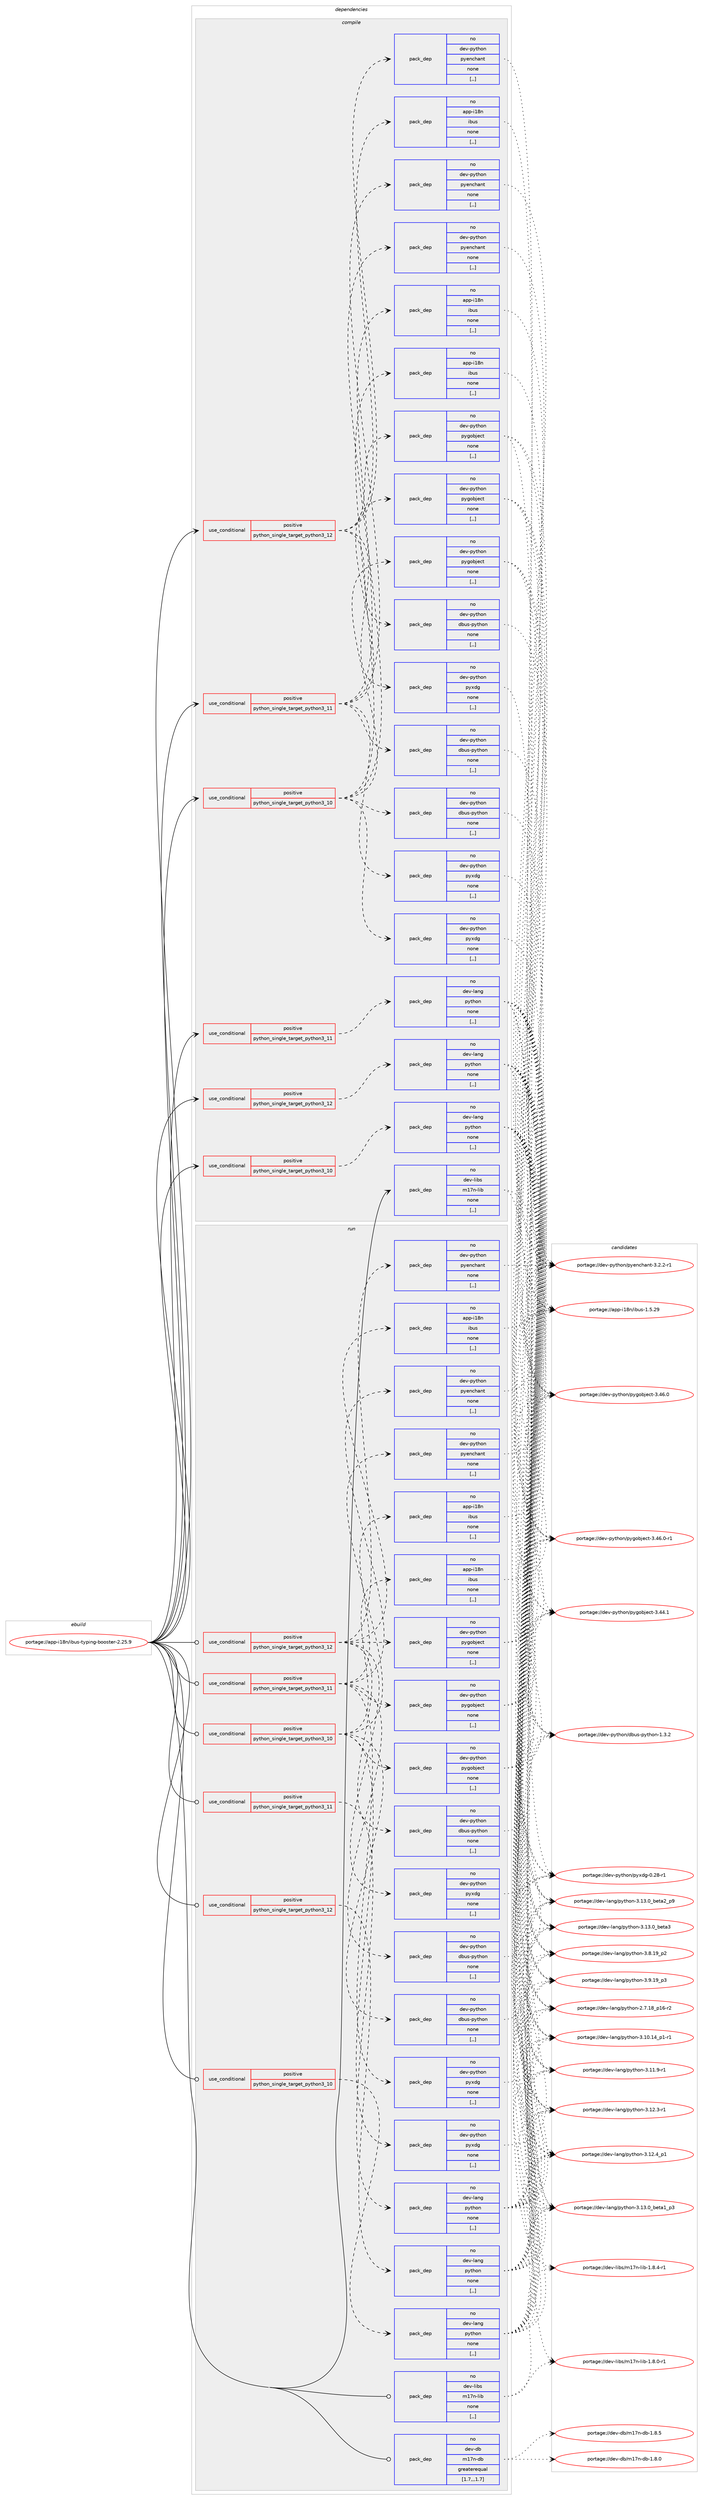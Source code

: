digraph prolog {

# *************
# Graph options
# *************

newrank=true;
concentrate=true;
compound=true;
graph [rankdir=LR,fontname=Helvetica,fontsize=10,ranksep=1.5];#, ranksep=2.5, nodesep=0.2];
edge  [arrowhead=vee];
node  [fontname=Helvetica,fontsize=10];

# **********
# The ebuild
# **********

subgraph cluster_leftcol {
color=gray;
rank=same;
label=<<i>ebuild</i>>;
id [label="portage://app-i18n/ibus-typing-booster-2.25.9", color=red, width=4, href="../app-i18n/ibus-typing-booster-2.25.9.svg"];
}

# ****************
# The dependencies
# ****************

subgraph cluster_midcol {
color=gray;
label=<<i>dependencies</i>>;
subgraph cluster_compile {
fillcolor="#eeeeee";
style=filled;
label=<<i>compile</i>>;
subgraph cond10688 {
dependency36447 [label=<<TABLE BORDER="0" CELLBORDER="1" CELLSPACING="0" CELLPADDING="4"><TR><TD ROWSPAN="3" CELLPADDING="10">use_conditional</TD></TR><TR><TD>positive</TD></TR><TR><TD>python_single_target_python3_10</TD></TR></TABLE>>, shape=none, color=red];
subgraph pack25417 {
dependency36448 [label=<<TABLE BORDER="0" CELLBORDER="1" CELLSPACING="0" CELLPADDING="4" WIDTH="220"><TR><TD ROWSPAN="6" CELLPADDING="30">pack_dep</TD></TR><TR><TD WIDTH="110">no</TD></TR><TR><TD>app-i18n</TD></TR><TR><TD>ibus</TD></TR><TR><TD>none</TD></TR><TR><TD>[,,]</TD></TR></TABLE>>, shape=none, color=blue];
}
dependency36447:e -> dependency36448:w [weight=20,style="dashed",arrowhead="vee"];
subgraph pack25418 {
dependency36449 [label=<<TABLE BORDER="0" CELLBORDER="1" CELLSPACING="0" CELLPADDING="4" WIDTH="220"><TR><TD ROWSPAN="6" CELLPADDING="30">pack_dep</TD></TR><TR><TD WIDTH="110">no</TD></TR><TR><TD>dev-python</TD></TR><TR><TD>dbus-python</TD></TR><TR><TD>none</TD></TR><TR><TD>[,,]</TD></TR></TABLE>>, shape=none, color=blue];
}
dependency36447:e -> dependency36449:w [weight=20,style="dashed",arrowhead="vee"];
subgraph pack25419 {
dependency36450 [label=<<TABLE BORDER="0" CELLBORDER="1" CELLSPACING="0" CELLPADDING="4" WIDTH="220"><TR><TD ROWSPAN="6" CELLPADDING="30">pack_dep</TD></TR><TR><TD WIDTH="110">no</TD></TR><TR><TD>dev-python</TD></TR><TR><TD>pyenchant</TD></TR><TR><TD>none</TD></TR><TR><TD>[,,]</TD></TR></TABLE>>, shape=none, color=blue];
}
dependency36447:e -> dependency36450:w [weight=20,style="dashed",arrowhead="vee"];
subgraph pack25420 {
dependency36451 [label=<<TABLE BORDER="0" CELLBORDER="1" CELLSPACING="0" CELLPADDING="4" WIDTH="220"><TR><TD ROWSPAN="6" CELLPADDING="30">pack_dep</TD></TR><TR><TD WIDTH="110">no</TD></TR><TR><TD>dev-python</TD></TR><TR><TD>pygobject</TD></TR><TR><TD>none</TD></TR><TR><TD>[,,]</TD></TR></TABLE>>, shape=none, color=blue];
}
dependency36447:e -> dependency36451:w [weight=20,style="dashed",arrowhead="vee"];
subgraph pack25421 {
dependency36452 [label=<<TABLE BORDER="0" CELLBORDER="1" CELLSPACING="0" CELLPADDING="4" WIDTH="220"><TR><TD ROWSPAN="6" CELLPADDING="30">pack_dep</TD></TR><TR><TD WIDTH="110">no</TD></TR><TR><TD>dev-python</TD></TR><TR><TD>pyxdg</TD></TR><TR><TD>none</TD></TR><TR><TD>[,,]</TD></TR></TABLE>>, shape=none, color=blue];
}
dependency36447:e -> dependency36452:w [weight=20,style="dashed",arrowhead="vee"];
}
id:e -> dependency36447:w [weight=20,style="solid",arrowhead="vee"];
subgraph cond10689 {
dependency36453 [label=<<TABLE BORDER="0" CELLBORDER="1" CELLSPACING="0" CELLPADDING="4"><TR><TD ROWSPAN="3" CELLPADDING="10">use_conditional</TD></TR><TR><TD>positive</TD></TR><TR><TD>python_single_target_python3_10</TD></TR></TABLE>>, shape=none, color=red];
subgraph pack25422 {
dependency36454 [label=<<TABLE BORDER="0" CELLBORDER="1" CELLSPACING="0" CELLPADDING="4" WIDTH="220"><TR><TD ROWSPAN="6" CELLPADDING="30">pack_dep</TD></TR><TR><TD WIDTH="110">no</TD></TR><TR><TD>dev-lang</TD></TR><TR><TD>python</TD></TR><TR><TD>none</TD></TR><TR><TD>[,,]</TD></TR></TABLE>>, shape=none, color=blue];
}
dependency36453:e -> dependency36454:w [weight=20,style="dashed",arrowhead="vee"];
}
id:e -> dependency36453:w [weight=20,style="solid",arrowhead="vee"];
subgraph cond10690 {
dependency36455 [label=<<TABLE BORDER="0" CELLBORDER="1" CELLSPACING="0" CELLPADDING="4"><TR><TD ROWSPAN="3" CELLPADDING="10">use_conditional</TD></TR><TR><TD>positive</TD></TR><TR><TD>python_single_target_python3_11</TD></TR></TABLE>>, shape=none, color=red];
subgraph pack25423 {
dependency36456 [label=<<TABLE BORDER="0" CELLBORDER="1" CELLSPACING="0" CELLPADDING="4" WIDTH="220"><TR><TD ROWSPAN="6" CELLPADDING="30">pack_dep</TD></TR><TR><TD WIDTH="110">no</TD></TR><TR><TD>app-i18n</TD></TR><TR><TD>ibus</TD></TR><TR><TD>none</TD></TR><TR><TD>[,,]</TD></TR></TABLE>>, shape=none, color=blue];
}
dependency36455:e -> dependency36456:w [weight=20,style="dashed",arrowhead="vee"];
subgraph pack25424 {
dependency36457 [label=<<TABLE BORDER="0" CELLBORDER="1" CELLSPACING="0" CELLPADDING="4" WIDTH="220"><TR><TD ROWSPAN="6" CELLPADDING="30">pack_dep</TD></TR><TR><TD WIDTH="110">no</TD></TR><TR><TD>dev-python</TD></TR><TR><TD>dbus-python</TD></TR><TR><TD>none</TD></TR><TR><TD>[,,]</TD></TR></TABLE>>, shape=none, color=blue];
}
dependency36455:e -> dependency36457:w [weight=20,style="dashed",arrowhead="vee"];
subgraph pack25425 {
dependency36458 [label=<<TABLE BORDER="0" CELLBORDER="1" CELLSPACING="0" CELLPADDING="4" WIDTH="220"><TR><TD ROWSPAN="6" CELLPADDING="30">pack_dep</TD></TR><TR><TD WIDTH="110">no</TD></TR><TR><TD>dev-python</TD></TR><TR><TD>pyenchant</TD></TR><TR><TD>none</TD></TR><TR><TD>[,,]</TD></TR></TABLE>>, shape=none, color=blue];
}
dependency36455:e -> dependency36458:w [weight=20,style="dashed",arrowhead="vee"];
subgraph pack25426 {
dependency36459 [label=<<TABLE BORDER="0" CELLBORDER="1" CELLSPACING="0" CELLPADDING="4" WIDTH="220"><TR><TD ROWSPAN="6" CELLPADDING="30">pack_dep</TD></TR><TR><TD WIDTH="110">no</TD></TR><TR><TD>dev-python</TD></TR><TR><TD>pygobject</TD></TR><TR><TD>none</TD></TR><TR><TD>[,,]</TD></TR></TABLE>>, shape=none, color=blue];
}
dependency36455:e -> dependency36459:w [weight=20,style="dashed",arrowhead="vee"];
subgraph pack25427 {
dependency36460 [label=<<TABLE BORDER="0" CELLBORDER="1" CELLSPACING="0" CELLPADDING="4" WIDTH="220"><TR><TD ROWSPAN="6" CELLPADDING="30">pack_dep</TD></TR><TR><TD WIDTH="110">no</TD></TR><TR><TD>dev-python</TD></TR><TR><TD>pyxdg</TD></TR><TR><TD>none</TD></TR><TR><TD>[,,]</TD></TR></TABLE>>, shape=none, color=blue];
}
dependency36455:e -> dependency36460:w [weight=20,style="dashed",arrowhead="vee"];
}
id:e -> dependency36455:w [weight=20,style="solid",arrowhead="vee"];
subgraph cond10691 {
dependency36461 [label=<<TABLE BORDER="0" CELLBORDER="1" CELLSPACING="0" CELLPADDING="4"><TR><TD ROWSPAN="3" CELLPADDING="10">use_conditional</TD></TR><TR><TD>positive</TD></TR><TR><TD>python_single_target_python3_11</TD></TR></TABLE>>, shape=none, color=red];
subgraph pack25428 {
dependency36462 [label=<<TABLE BORDER="0" CELLBORDER="1" CELLSPACING="0" CELLPADDING="4" WIDTH="220"><TR><TD ROWSPAN="6" CELLPADDING="30">pack_dep</TD></TR><TR><TD WIDTH="110">no</TD></TR><TR><TD>dev-lang</TD></TR><TR><TD>python</TD></TR><TR><TD>none</TD></TR><TR><TD>[,,]</TD></TR></TABLE>>, shape=none, color=blue];
}
dependency36461:e -> dependency36462:w [weight=20,style="dashed",arrowhead="vee"];
}
id:e -> dependency36461:w [weight=20,style="solid",arrowhead="vee"];
subgraph cond10692 {
dependency36463 [label=<<TABLE BORDER="0" CELLBORDER="1" CELLSPACING="0" CELLPADDING="4"><TR><TD ROWSPAN="3" CELLPADDING="10">use_conditional</TD></TR><TR><TD>positive</TD></TR><TR><TD>python_single_target_python3_12</TD></TR></TABLE>>, shape=none, color=red];
subgraph pack25429 {
dependency36464 [label=<<TABLE BORDER="0" CELLBORDER="1" CELLSPACING="0" CELLPADDING="4" WIDTH="220"><TR><TD ROWSPAN="6" CELLPADDING="30">pack_dep</TD></TR><TR><TD WIDTH="110">no</TD></TR><TR><TD>app-i18n</TD></TR><TR><TD>ibus</TD></TR><TR><TD>none</TD></TR><TR><TD>[,,]</TD></TR></TABLE>>, shape=none, color=blue];
}
dependency36463:e -> dependency36464:w [weight=20,style="dashed",arrowhead="vee"];
subgraph pack25430 {
dependency36465 [label=<<TABLE BORDER="0" CELLBORDER="1" CELLSPACING="0" CELLPADDING="4" WIDTH="220"><TR><TD ROWSPAN="6" CELLPADDING="30">pack_dep</TD></TR><TR><TD WIDTH="110">no</TD></TR><TR><TD>dev-python</TD></TR><TR><TD>dbus-python</TD></TR><TR><TD>none</TD></TR><TR><TD>[,,]</TD></TR></TABLE>>, shape=none, color=blue];
}
dependency36463:e -> dependency36465:w [weight=20,style="dashed",arrowhead="vee"];
subgraph pack25431 {
dependency36466 [label=<<TABLE BORDER="0" CELLBORDER="1" CELLSPACING="0" CELLPADDING="4" WIDTH="220"><TR><TD ROWSPAN="6" CELLPADDING="30">pack_dep</TD></TR><TR><TD WIDTH="110">no</TD></TR><TR><TD>dev-python</TD></TR><TR><TD>pyenchant</TD></TR><TR><TD>none</TD></TR><TR><TD>[,,]</TD></TR></TABLE>>, shape=none, color=blue];
}
dependency36463:e -> dependency36466:w [weight=20,style="dashed",arrowhead="vee"];
subgraph pack25432 {
dependency36467 [label=<<TABLE BORDER="0" CELLBORDER="1" CELLSPACING="0" CELLPADDING="4" WIDTH="220"><TR><TD ROWSPAN="6" CELLPADDING="30">pack_dep</TD></TR><TR><TD WIDTH="110">no</TD></TR><TR><TD>dev-python</TD></TR><TR><TD>pygobject</TD></TR><TR><TD>none</TD></TR><TR><TD>[,,]</TD></TR></TABLE>>, shape=none, color=blue];
}
dependency36463:e -> dependency36467:w [weight=20,style="dashed",arrowhead="vee"];
subgraph pack25433 {
dependency36468 [label=<<TABLE BORDER="0" CELLBORDER="1" CELLSPACING="0" CELLPADDING="4" WIDTH="220"><TR><TD ROWSPAN="6" CELLPADDING="30">pack_dep</TD></TR><TR><TD WIDTH="110">no</TD></TR><TR><TD>dev-python</TD></TR><TR><TD>pyxdg</TD></TR><TR><TD>none</TD></TR><TR><TD>[,,]</TD></TR></TABLE>>, shape=none, color=blue];
}
dependency36463:e -> dependency36468:w [weight=20,style="dashed",arrowhead="vee"];
}
id:e -> dependency36463:w [weight=20,style="solid",arrowhead="vee"];
subgraph cond10693 {
dependency36469 [label=<<TABLE BORDER="0" CELLBORDER="1" CELLSPACING="0" CELLPADDING="4"><TR><TD ROWSPAN="3" CELLPADDING="10">use_conditional</TD></TR><TR><TD>positive</TD></TR><TR><TD>python_single_target_python3_12</TD></TR></TABLE>>, shape=none, color=red];
subgraph pack25434 {
dependency36470 [label=<<TABLE BORDER="0" CELLBORDER="1" CELLSPACING="0" CELLPADDING="4" WIDTH="220"><TR><TD ROWSPAN="6" CELLPADDING="30">pack_dep</TD></TR><TR><TD WIDTH="110">no</TD></TR><TR><TD>dev-lang</TD></TR><TR><TD>python</TD></TR><TR><TD>none</TD></TR><TR><TD>[,,]</TD></TR></TABLE>>, shape=none, color=blue];
}
dependency36469:e -> dependency36470:w [weight=20,style="dashed",arrowhead="vee"];
}
id:e -> dependency36469:w [weight=20,style="solid",arrowhead="vee"];
subgraph pack25435 {
dependency36471 [label=<<TABLE BORDER="0" CELLBORDER="1" CELLSPACING="0" CELLPADDING="4" WIDTH="220"><TR><TD ROWSPAN="6" CELLPADDING="30">pack_dep</TD></TR><TR><TD WIDTH="110">no</TD></TR><TR><TD>dev-libs</TD></TR><TR><TD>m17n-lib</TD></TR><TR><TD>none</TD></TR><TR><TD>[,,]</TD></TR></TABLE>>, shape=none, color=blue];
}
id:e -> dependency36471:w [weight=20,style="solid",arrowhead="vee"];
}
subgraph cluster_compileandrun {
fillcolor="#eeeeee";
style=filled;
label=<<i>compile and run</i>>;
}
subgraph cluster_run {
fillcolor="#eeeeee";
style=filled;
label=<<i>run</i>>;
subgraph cond10694 {
dependency36472 [label=<<TABLE BORDER="0" CELLBORDER="1" CELLSPACING="0" CELLPADDING="4"><TR><TD ROWSPAN="3" CELLPADDING="10">use_conditional</TD></TR><TR><TD>positive</TD></TR><TR><TD>python_single_target_python3_10</TD></TR></TABLE>>, shape=none, color=red];
subgraph pack25436 {
dependency36473 [label=<<TABLE BORDER="0" CELLBORDER="1" CELLSPACING="0" CELLPADDING="4" WIDTH="220"><TR><TD ROWSPAN="6" CELLPADDING="30">pack_dep</TD></TR><TR><TD WIDTH="110">no</TD></TR><TR><TD>app-i18n</TD></TR><TR><TD>ibus</TD></TR><TR><TD>none</TD></TR><TR><TD>[,,]</TD></TR></TABLE>>, shape=none, color=blue];
}
dependency36472:e -> dependency36473:w [weight=20,style="dashed",arrowhead="vee"];
subgraph pack25437 {
dependency36474 [label=<<TABLE BORDER="0" CELLBORDER="1" CELLSPACING="0" CELLPADDING="4" WIDTH="220"><TR><TD ROWSPAN="6" CELLPADDING="30">pack_dep</TD></TR><TR><TD WIDTH="110">no</TD></TR><TR><TD>dev-python</TD></TR><TR><TD>dbus-python</TD></TR><TR><TD>none</TD></TR><TR><TD>[,,]</TD></TR></TABLE>>, shape=none, color=blue];
}
dependency36472:e -> dependency36474:w [weight=20,style="dashed",arrowhead="vee"];
subgraph pack25438 {
dependency36475 [label=<<TABLE BORDER="0" CELLBORDER="1" CELLSPACING="0" CELLPADDING="4" WIDTH="220"><TR><TD ROWSPAN="6" CELLPADDING="30">pack_dep</TD></TR><TR><TD WIDTH="110">no</TD></TR><TR><TD>dev-python</TD></TR><TR><TD>pyenchant</TD></TR><TR><TD>none</TD></TR><TR><TD>[,,]</TD></TR></TABLE>>, shape=none, color=blue];
}
dependency36472:e -> dependency36475:w [weight=20,style="dashed",arrowhead="vee"];
subgraph pack25439 {
dependency36476 [label=<<TABLE BORDER="0" CELLBORDER="1" CELLSPACING="0" CELLPADDING="4" WIDTH="220"><TR><TD ROWSPAN="6" CELLPADDING="30">pack_dep</TD></TR><TR><TD WIDTH="110">no</TD></TR><TR><TD>dev-python</TD></TR><TR><TD>pygobject</TD></TR><TR><TD>none</TD></TR><TR><TD>[,,]</TD></TR></TABLE>>, shape=none, color=blue];
}
dependency36472:e -> dependency36476:w [weight=20,style="dashed",arrowhead="vee"];
subgraph pack25440 {
dependency36477 [label=<<TABLE BORDER="0" CELLBORDER="1" CELLSPACING="0" CELLPADDING="4" WIDTH="220"><TR><TD ROWSPAN="6" CELLPADDING="30">pack_dep</TD></TR><TR><TD WIDTH="110">no</TD></TR><TR><TD>dev-python</TD></TR><TR><TD>pyxdg</TD></TR><TR><TD>none</TD></TR><TR><TD>[,,]</TD></TR></TABLE>>, shape=none, color=blue];
}
dependency36472:e -> dependency36477:w [weight=20,style="dashed",arrowhead="vee"];
}
id:e -> dependency36472:w [weight=20,style="solid",arrowhead="odot"];
subgraph cond10695 {
dependency36478 [label=<<TABLE BORDER="0" CELLBORDER="1" CELLSPACING="0" CELLPADDING="4"><TR><TD ROWSPAN="3" CELLPADDING="10">use_conditional</TD></TR><TR><TD>positive</TD></TR><TR><TD>python_single_target_python3_10</TD></TR></TABLE>>, shape=none, color=red];
subgraph pack25441 {
dependency36479 [label=<<TABLE BORDER="0" CELLBORDER="1" CELLSPACING="0" CELLPADDING="4" WIDTH="220"><TR><TD ROWSPAN="6" CELLPADDING="30">pack_dep</TD></TR><TR><TD WIDTH="110">no</TD></TR><TR><TD>dev-lang</TD></TR><TR><TD>python</TD></TR><TR><TD>none</TD></TR><TR><TD>[,,]</TD></TR></TABLE>>, shape=none, color=blue];
}
dependency36478:e -> dependency36479:w [weight=20,style="dashed",arrowhead="vee"];
}
id:e -> dependency36478:w [weight=20,style="solid",arrowhead="odot"];
subgraph cond10696 {
dependency36480 [label=<<TABLE BORDER="0" CELLBORDER="1" CELLSPACING="0" CELLPADDING="4"><TR><TD ROWSPAN="3" CELLPADDING="10">use_conditional</TD></TR><TR><TD>positive</TD></TR><TR><TD>python_single_target_python3_11</TD></TR></TABLE>>, shape=none, color=red];
subgraph pack25442 {
dependency36481 [label=<<TABLE BORDER="0" CELLBORDER="1" CELLSPACING="0" CELLPADDING="4" WIDTH="220"><TR><TD ROWSPAN="6" CELLPADDING="30">pack_dep</TD></TR><TR><TD WIDTH="110">no</TD></TR><TR><TD>app-i18n</TD></TR><TR><TD>ibus</TD></TR><TR><TD>none</TD></TR><TR><TD>[,,]</TD></TR></TABLE>>, shape=none, color=blue];
}
dependency36480:e -> dependency36481:w [weight=20,style="dashed",arrowhead="vee"];
subgraph pack25443 {
dependency36482 [label=<<TABLE BORDER="0" CELLBORDER="1" CELLSPACING="0" CELLPADDING="4" WIDTH="220"><TR><TD ROWSPAN="6" CELLPADDING="30">pack_dep</TD></TR><TR><TD WIDTH="110">no</TD></TR><TR><TD>dev-python</TD></TR><TR><TD>dbus-python</TD></TR><TR><TD>none</TD></TR><TR><TD>[,,]</TD></TR></TABLE>>, shape=none, color=blue];
}
dependency36480:e -> dependency36482:w [weight=20,style="dashed",arrowhead="vee"];
subgraph pack25444 {
dependency36483 [label=<<TABLE BORDER="0" CELLBORDER="1" CELLSPACING="0" CELLPADDING="4" WIDTH="220"><TR><TD ROWSPAN="6" CELLPADDING="30">pack_dep</TD></TR><TR><TD WIDTH="110">no</TD></TR><TR><TD>dev-python</TD></TR><TR><TD>pyenchant</TD></TR><TR><TD>none</TD></TR><TR><TD>[,,]</TD></TR></TABLE>>, shape=none, color=blue];
}
dependency36480:e -> dependency36483:w [weight=20,style="dashed",arrowhead="vee"];
subgraph pack25445 {
dependency36484 [label=<<TABLE BORDER="0" CELLBORDER="1" CELLSPACING="0" CELLPADDING="4" WIDTH="220"><TR><TD ROWSPAN="6" CELLPADDING="30">pack_dep</TD></TR><TR><TD WIDTH="110">no</TD></TR><TR><TD>dev-python</TD></TR><TR><TD>pygobject</TD></TR><TR><TD>none</TD></TR><TR><TD>[,,]</TD></TR></TABLE>>, shape=none, color=blue];
}
dependency36480:e -> dependency36484:w [weight=20,style="dashed",arrowhead="vee"];
subgraph pack25446 {
dependency36485 [label=<<TABLE BORDER="0" CELLBORDER="1" CELLSPACING="0" CELLPADDING="4" WIDTH="220"><TR><TD ROWSPAN="6" CELLPADDING="30">pack_dep</TD></TR><TR><TD WIDTH="110">no</TD></TR><TR><TD>dev-python</TD></TR><TR><TD>pyxdg</TD></TR><TR><TD>none</TD></TR><TR><TD>[,,]</TD></TR></TABLE>>, shape=none, color=blue];
}
dependency36480:e -> dependency36485:w [weight=20,style="dashed",arrowhead="vee"];
}
id:e -> dependency36480:w [weight=20,style="solid",arrowhead="odot"];
subgraph cond10697 {
dependency36486 [label=<<TABLE BORDER="0" CELLBORDER="1" CELLSPACING="0" CELLPADDING="4"><TR><TD ROWSPAN="3" CELLPADDING="10">use_conditional</TD></TR><TR><TD>positive</TD></TR><TR><TD>python_single_target_python3_11</TD></TR></TABLE>>, shape=none, color=red];
subgraph pack25447 {
dependency36487 [label=<<TABLE BORDER="0" CELLBORDER="1" CELLSPACING="0" CELLPADDING="4" WIDTH="220"><TR><TD ROWSPAN="6" CELLPADDING="30">pack_dep</TD></TR><TR><TD WIDTH="110">no</TD></TR><TR><TD>dev-lang</TD></TR><TR><TD>python</TD></TR><TR><TD>none</TD></TR><TR><TD>[,,]</TD></TR></TABLE>>, shape=none, color=blue];
}
dependency36486:e -> dependency36487:w [weight=20,style="dashed",arrowhead="vee"];
}
id:e -> dependency36486:w [weight=20,style="solid",arrowhead="odot"];
subgraph cond10698 {
dependency36488 [label=<<TABLE BORDER="0" CELLBORDER="1" CELLSPACING="0" CELLPADDING="4"><TR><TD ROWSPAN="3" CELLPADDING="10">use_conditional</TD></TR><TR><TD>positive</TD></TR><TR><TD>python_single_target_python3_12</TD></TR></TABLE>>, shape=none, color=red];
subgraph pack25448 {
dependency36489 [label=<<TABLE BORDER="0" CELLBORDER="1" CELLSPACING="0" CELLPADDING="4" WIDTH="220"><TR><TD ROWSPAN="6" CELLPADDING="30">pack_dep</TD></TR><TR><TD WIDTH="110">no</TD></TR><TR><TD>app-i18n</TD></TR><TR><TD>ibus</TD></TR><TR><TD>none</TD></TR><TR><TD>[,,]</TD></TR></TABLE>>, shape=none, color=blue];
}
dependency36488:e -> dependency36489:w [weight=20,style="dashed",arrowhead="vee"];
subgraph pack25449 {
dependency36490 [label=<<TABLE BORDER="0" CELLBORDER="1" CELLSPACING="0" CELLPADDING="4" WIDTH="220"><TR><TD ROWSPAN="6" CELLPADDING="30">pack_dep</TD></TR><TR><TD WIDTH="110">no</TD></TR><TR><TD>dev-python</TD></TR><TR><TD>dbus-python</TD></TR><TR><TD>none</TD></TR><TR><TD>[,,]</TD></TR></TABLE>>, shape=none, color=blue];
}
dependency36488:e -> dependency36490:w [weight=20,style="dashed",arrowhead="vee"];
subgraph pack25450 {
dependency36491 [label=<<TABLE BORDER="0" CELLBORDER="1" CELLSPACING="0" CELLPADDING="4" WIDTH="220"><TR><TD ROWSPAN="6" CELLPADDING="30">pack_dep</TD></TR><TR><TD WIDTH="110">no</TD></TR><TR><TD>dev-python</TD></TR><TR><TD>pyenchant</TD></TR><TR><TD>none</TD></TR><TR><TD>[,,]</TD></TR></TABLE>>, shape=none, color=blue];
}
dependency36488:e -> dependency36491:w [weight=20,style="dashed",arrowhead="vee"];
subgraph pack25451 {
dependency36492 [label=<<TABLE BORDER="0" CELLBORDER="1" CELLSPACING="0" CELLPADDING="4" WIDTH="220"><TR><TD ROWSPAN="6" CELLPADDING="30">pack_dep</TD></TR><TR><TD WIDTH="110">no</TD></TR><TR><TD>dev-python</TD></TR><TR><TD>pygobject</TD></TR><TR><TD>none</TD></TR><TR><TD>[,,]</TD></TR></TABLE>>, shape=none, color=blue];
}
dependency36488:e -> dependency36492:w [weight=20,style="dashed",arrowhead="vee"];
subgraph pack25452 {
dependency36493 [label=<<TABLE BORDER="0" CELLBORDER="1" CELLSPACING="0" CELLPADDING="4" WIDTH="220"><TR><TD ROWSPAN="6" CELLPADDING="30">pack_dep</TD></TR><TR><TD WIDTH="110">no</TD></TR><TR><TD>dev-python</TD></TR><TR><TD>pyxdg</TD></TR><TR><TD>none</TD></TR><TR><TD>[,,]</TD></TR></TABLE>>, shape=none, color=blue];
}
dependency36488:e -> dependency36493:w [weight=20,style="dashed",arrowhead="vee"];
}
id:e -> dependency36488:w [weight=20,style="solid",arrowhead="odot"];
subgraph cond10699 {
dependency36494 [label=<<TABLE BORDER="0" CELLBORDER="1" CELLSPACING="0" CELLPADDING="4"><TR><TD ROWSPAN="3" CELLPADDING="10">use_conditional</TD></TR><TR><TD>positive</TD></TR><TR><TD>python_single_target_python3_12</TD></TR></TABLE>>, shape=none, color=red];
subgraph pack25453 {
dependency36495 [label=<<TABLE BORDER="0" CELLBORDER="1" CELLSPACING="0" CELLPADDING="4" WIDTH="220"><TR><TD ROWSPAN="6" CELLPADDING="30">pack_dep</TD></TR><TR><TD WIDTH="110">no</TD></TR><TR><TD>dev-lang</TD></TR><TR><TD>python</TD></TR><TR><TD>none</TD></TR><TR><TD>[,,]</TD></TR></TABLE>>, shape=none, color=blue];
}
dependency36494:e -> dependency36495:w [weight=20,style="dashed",arrowhead="vee"];
}
id:e -> dependency36494:w [weight=20,style="solid",arrowhead="odot"];
subgraph pack25454 {
dependency36496 [label=<<TABLE BORDER="0" CELLBORDER="1" CELLSPACING="0" CELLPADDING="4" WIDTH="220"><TR><TD ROWSPAN="6" CELLPADDING="30">pack_dep</TD></TR><TR><TD WIDTH="110">no</TD></TR><TR><TD>dev-db</TD></TR><TR><TD>m17n-db</TD></TR><TR><TD>greaterequal</TD></TR><TR><TD>[1.7,,,1.7]</TD></TR></TABLE>>, shape=none, color=blue];
}
id:e -> dependency36496:w [weight=20,style="solid",arrowhead="odot"];
subgraph pack25455 {
dependency36497 [label=<<TABLE BORDER="0" CELLBORDER="1" CELLSPACING="0" CELLPADDING="4" WIDTH="220"><TR><TD ROWSPAN="6" CELLPADDING="30">pack_dep</TD></TR><TR><TD WIDTH="110">no</TD></TR><TR><TD>dev-libs</TD></TR><TR><TD>m17n-lib</TD></TR><TR><TD>none</TD></TR><TR><TD>[,,]</TD></TR></TABLE>>, shape=none, color=blue];
}
id:e -> dependency36497:w [weight=20,style="solid",arrowhead="odot"];
}
}

# **************
# The candidates
# **************

subgraph cluster_choices {
rank=same;
color=gray;
label=<<i>candidates</i>>;

subgraph choice25417 {
color=black;
nodesep=1;
choice97112112451054956110471059811711545494653465057 [label="portage://app-i18n/ibus-1.5.29", color=red, width=4,href="../app-i18n/ibus-1.5.29.svg"];
dependency36448:e -> choice97112112451054956110471059811711545494653465057:w [style=dotted,weight="100"];
}
subgraph choice25418 {
color=black;
nodesep=1;
choice10010111845112121116104111110471009811711545112121116104111110454946514650 [label="portage://dev-python/dbus-python-1.3.2", color=red, width=4,href="../dev-python/dbus-python-1.3.2.svg"];
dependency36449:e -> choice10010111845112121116104111110471009811711545112121116104111110454946514650:w [style=dotted,weight="100"];
}
subgraph choice25419 {
color=black;
nodesep=1;
choice100101118451121211161041111104711212110111099104971101164551465046504511449 [label="portage://dev-python/pyenchant-3.2.2-r1", color=red, width=4,href="../dev-python/pyenchant-3.2.2-r1.svg"];
dependency36450:e -> choice100101118451121211161041111104711212110111099104971101164551465046504511449:w [style=dotted,weight="100"];
}
subgraph choice25420 {
color=black;
nodesep=1;
choice1001011184511212111610411111047112121103111981061019911645514652524649 [label="portage://dev-python/pygobject-3.44.1", color=red, width=4,href="../dev-python/pygobject-3.44.1.svg"];
choice1001011184511212111610411111047112121103111981061019911645514652544648 [label="portage://dev-python/pygobject-3.46.0", color=red, width=4,href="../dev-python/pygobject-3.46.0.svg"];
choice10010111845112121116104111110471121211031119810610199116455146525446484511449 [label="portage://dev-python/pygobject-3.46.0-r1", color=red, width=4,href="../dev-python/pygobject-3.46.0-r1.svg"];
dependency36451:e -> choice1001011184511212111610411111047112121103111981061019911645514652524649:w [style=dotted,weight="100"];
dependency36451:e -> choice1001011184511212111610411111047112121103111981061019911645514652544648:w [style=dotted,weight="100"];
dependency36451:e -> choice10010111845112121116104111110471121211031119810610199116455146525446484511449:w [style=dotted,weight="100"];
}
subgraph choice25421 {
color=black;
nodesep=1;
choice100101118451121211161041111104711212112010010345484650564511449 [label="portage://dev-python/pyxdg-0.28-r1", color=red, width=4,href="../dev-python/pyxdg-0.28-r1.svg"];
dependency36452:e -> choice100101118451121211161041111104711212112010010345484650564511449:w [style=dotted,weight="100"];
}
subgraph choice25422 {
color=black;
nodesep=1;
choice100101118451089711010347112121116104111110455046554649569511249544511450 [label="portage://dev-lang/python-2.7.18_p16-r2", color=red, width=4,href="../dev-lang/python-2.7.18_p16-r2.svg"];
choice100101118451089711010347112121116104111110455146494846495295112494511449 [label="portage://dev-lang/python-3.10.14_p1-r1", color=red, width=4,href="../dev-lang/python-3.10.14_p1-r1.svg"];
choice100101118451089711010347112121116104111110455146494946574511449 [label="portage://dev-lang/python-3.11.9-r1", color=red, width=4,href="../dev-lang/python-3.11.9-r1.svg"];
choice100101118451089711010347112121116104111110455146495046514511449 [label="portage://dev-lang/python-3.12.3-r1", color=red, width=4,href="../dev-lang/python-3.12.3-r1.svg"];
choice100101118451089711010347112121116104111110455146495046529511249 [label="portage://dev-lang/python-3.12.4_p1", color=red, width=4,href="../dev-lang/python-3.12.4_p1.svg"];
choice10010111845108971101034711212111610411111045514649514648959810111697499511251 [label="portage://dev-lang/python-3.13.0_beta1_p3", color=red, width=4,href="../dev-lang/python-3.13.0_beta1_p3.svg"];
choice10010111845108971101034711212111610411111045514649514648959810111697509511257 [label="portage://dev-lang/python-3.13.0_beta2_p9", color=red, width=4,href="../dev-lang/python-3.13.0_beta2_p9.svg"];
choice1001011184510897110103471121211161041111104551464951464895981011169751 [label="portage://dev-lang/python-3.13.0_beta3", color=red, width=4,href="../dev-lang/python-3.13.0_beta3.svg"];
choice100101118451089711010347112121116104111110455146564649579511250 [label="portage://dev-lang/python-3.8.19_p2", color=red, width=4,href="../dev-lang/python-3.8.19_p2.svg"];
choice100101118451089711010347112121116104111110455146574649579511251 [label="portage://dev-lang/python-3.9.19_p3", color=red, width=4,href="../dev-lang/python-3.9.19_p3.svg"];
dependency36454:e -> choice100101118451089711010347112121116104111110455046554649569511249544511450:w [style=dotted,weight="100"];
dependency36454:e -> choice100101118451089711010347112121116104111110455146494846495295112494511449:w [style=dotted,weight="100"];
dependency36454:e -> choice100101118451089711010347112121116104111110455146494946574511449:w [style=dotted,weight="100"];
dependency36454:e -> choice100101118451089711010347112121116104111110455146495046514511449:w [style=dotted,weight="100"];
dependency36454:e -> choice100101118451089711010347112121116104111110455146495046529511249:w [style=dotted,weight="100"];
dependency36454:e -> choice10010111845108971101034711212111610411111045514649514648959810111697499511251:w [style=dotted,weight="100"];
dependency36454:e -> choice10010111845108971101034711212111610411111045514649514648959810111697509511257:w [style=dotted,weight="100"];
dependency36454:e -> choice1001011184510897110103471121211161041111104551464951464895981011169751:w [style=dotted,weight="100"];
dependency36454:e -> choice100101118451089711010347112121116104111110455146564649579511250:w [style=dotted,weight="100"];
dependency36454:e -> choice100101118451089711010347112121116104111110455146574649579511251:w [style=dotted,weight="100"];
}
subgraph choice25423 {
color=black;
nodesep=1;
choice97112112451054956110471059811711545494653465057 [label="portage://app-i18n/ibus-1.5.29", color=red, width=4,href="../app-i18n/ibus-1.5.29.svg"];
dependency36456:e -> choice97112112451054956110471059811711545494653465057:w [style=dotted,weight="100"];
}
subgraph choice25424 {
color=black;
nodesep=1;
choice10010111845112121116104111110471009811711545112121116104111110454946514650 [label="portage://dev-python/dbus-python-1.3.2", color=red, width=4,href="../dev-python/dbus-python-1.3.2.svg"];
dependency36457:e -> choice10010111845112121116104111110471009811711545112121116104111110454946514650:w [style=dotted,weight="100"];
}
subgraph choice25425 {
color=black;
nodesep=1;
choice100101118451121211161041111104711212110111099104971101164551465046504511449 [label="portage://dev-python/pyenchant-3.2.2-r1", color=red, width=4,href="../dev-python/pyenchant-3.2.2-r1.svg"];
dependency36458:e -> choice100101118451121211161041111104711212110111099104971101164551465046504511449:w [style=dotted,weight="100"];
}
subgraph choice25426 {
color=black;
nodesep=1;
choice1001011184511212111610411111047112121103111981061019911645514652524649 [label="portage://dev-python/pygobject-3.44.1", color=red, width=4,href="../dev-python/pygobject-3.44.1.svg"];
choice1001011184511212111610411111047112121103111981061019911645514652544648 [label="portage://dev-python/pygobject-3.46.0", color=red, width=4,href="../dev-python/pygobject-3.46.0.svg"];
choice10010111845112121116104111110471121211031119810610199116455146525446484511449 [label="portage://dev-python/pygobject-3.46.0-r1", color=red, width=4,href="../dev-python/pygobject-3.46.0-r1.svg"];
dependency36459:e -> choice1001011184511212111610411111047112121103111981061019911645514652524649:w [style=dotted,weight="100"];
dependency36459:e -> choice1001011184511212111610411111047112121103111981061019911645514652544648:w [style=dotted,weight="100"];
dependency36459:e -> choice10010111845112121116104111110471121211031119810610199116455146525446484511449:w [style=dotted,weight="100"];
}
subgraph choice25427 {
color=black;
nodesep=1;
choice100101118451121211161041111104711212112010010345484650564511449 [label="portage://dev-python/pyxdg-0.28-r1", color=red, width=4,href="../dev-python/pyxdg-0.28-r1.svg"];
dependency36460:e -> choice100101118451121211161041111104711212112010010345484650564511449:w [style=dotted,weight="100"];
}
subgraph choice25428 {
color=black;
nodesep=1;
choice100101118451089711010347112121116104111110455046554649569511249544511450 [label="portage://dev-lang/python-2.7.18_p16-r2", color=red, width=4,href="../dev-lang/python-2.7.18_p16-r2.svg"];
choice100101118451089711010347112121116104111110455146494846495295112494511449 [label="portage://dev-lang/python-3.10.14_p1-r1", color=red, width=4,href="../dev-lang/python-3.10.14_p1-r1.svg"];
choice100101118451089711010347112121116104111110455146494946574511449 [label="portage://dev-lang/python-3.11.9-r1", color=red, width=4,href="../dev-lang/python-3.11.9-r1.svg"];
choice100101118451089711010347112121116104111110455146495046514511449 [label="portage://dev-lang/python-3.12.3-r1", color=red, width=4,href="../dev-lang/python-3.12.3-r1.svg"];
choice100101118451089711010347112121116104111110455146495046529511249 [label="portage://dev-lang/python-3.12.4_p1", color=red, width=4,href="../dev-lang/python-3.12.4_p1.svg"];
choice10010111845108971101034711212111610411111045514649514648959810111697499511251 [label="portage://dev-lang/python-3.13.0_beta1_p3", color=red, width=4,href="../dev-lang/python-3.13.0_beta1_p3.svg"];
choice10010111845108971101034711212111610411111045514649514648959810111697509511257 [label="portage://dev-lang/python-3.13.0_beta2_p9", color=red, width=4,href="../dev-lang/python-3.13.0_beta2_p9.svg"];
choice1001011184510897110103471121211161041111104551464951464895981011169751 [label="portage://dev-lang/python-3.13.0_beta3", color=red, width=4,href="../dev-lang/python-3.13.0_beta3.svg"];
choice100101118451089711010347112121116104111110455146564649579511250 [label="portage://dev-lang/python-3.8.19_p2", color=red, width=4,href="../dev-lang/python-3.8.19_p2.svg"];
choice100101118451089711010347112121116104111110455146574649579511251 [label="portage://dev-lang/python-3.9.19_p3", color=red, width=4,href="../dev-lang/python-3.9.19_p3.svg"];
dependency36462:e -> choice100101118451089711010347112121116104111110455046554649569511249544511450:w [style=dotted,weight="100"];
dependency36462:e -> choice100101118451089711010347112121116104111110455146494846495295112494511449:w [style=dotted,weight="100"];
dependency36462:e -> choice100101118451089711010347112121116104111110455146494946574511449:w [style=dotted,weight="100"];
dependency36462:e -> choice100101118451089711010347112121116104111110455146495046514511449:w [style=dotted,weight="100"];
dependency36462:e -> choice100101118451089711010347112121116104111110455146495046529511249:w [style=dotted,weight="100"];
dependency36462:e -> choice10010111845108971101034711212111610411111045514649514648959810111697499511251:w [style=dotted,weight="100"];
dependency36462:e -> choice10010111845108971101034711212111610411111045514649514648959810111697509511257:w [style=dotted,weight="100"];
dependency36462:e -> choice1001011184510897110103471121211161041111104551464951464895981011169751:w [style=dotted,weight="100"];
dependency36462:e -> choice100101118451089711010347112121116104111110455146564649579511250:w [style=dotted,weight="100"];
dependency36462:e -> choice100101118451089711010347112121116104111110455146574649579511251:w [style=dotted,weight="100"];
}
subgraph choice25429 {
color=black;
nodesep=1;
choice97112112451054956110471059811711545494653465057 [label="portage://app-i18n/ibus-1.5.29", color=red, width=4,href="../app-i18n/ibus-1.5.29.svg"];
dependency36464:e -> choice97112112451054956110471059811711545494653465057:w [style=dotted,weight="100"];
}
subgraph choice25430 {
color=black;
nodesep=1;
choice10010111845112121116104111110471009811711545112121116104111110454946514650 [label="portage://dev-python/dbus-python-1.3.2", color=red, width=4,href="../dev-python/dbus-python-1.3.2.svg"];
dependency36465:e -> choice10010111845112121116104111110471009811711545112121116104111110454946514650:w [style=dotted,weight="100"];
}
subgraph choice25431 {
color=black;
nodesep=1;
choice100101118451121211161041111104711212110111099104971101164551465046504511449 [label="portage://dev-python/pyenchant-3.2.2-r1", color=red, width=4,href="../dev-python/pyenchant-3.2.2-r1.svg"];
dependency36466:e -> choice100101118451121211161041111104711212110111099104971101164551465046504511449:w [style=dotted,weight="100"];
}
subgraph choice25432 {
color=black;
nodesep=1;
choice1001011184511212111610411111047112121103111981061019911645514652524649 [label="portage://dev-python/pygobject-3.44.1", color=red, width=4,href="../dev-python/pygobject-3.44.1.svg"];
choice1001011184511212111610411111047112121103111981061019911645514652544648 [label="portage://dev-python/pygobject-3.46.0", color=red, width=4,href="../dev-python/pygobject-3.46.0.svg"];
choice10010111845112121116104111110471121211031119810610199116455146525446484511449 [label="portage://dev-python/pygobject-3.46.0-r1", color=red, width=4,href="../dev-python/pygobject-3.46.0-r1.svg"];
dependency36467:e -> choice1001011184511212111610411111047112121103111981061019911645514652524649:w [style=dotted,weight="100"];
dependency36467:e -> choice1001011184511212111610411111047112121103111981061019911645514652544648:w [style=dotted,weight="100"];
dependency36467:e -> choice10010111845112121116104111110471121211031119810610199116455146525446484511449:w [style=dotted,weight="100"];
}
subgraph choice25433 {
color=black;
nodesep=1;
choice100101118451121211161041111104711212112010010345484650564511449 [label="portage://dev-python/pyxdg-0.28-r1", color=red, width=4,href="../dev-python/pyxdg-0.28-r1.svg"];
dependency36468:e -> choice100101118451121211161041111104711212112010010345484650564511449:w [style=dotted,weight="100"];
}
subgraph choice25434 {
color=black;
nodesep=1;
choice100101118451089711010347112121116104111110455046554649569511249544511450 [label="portage://dev-lang/python-2.7.18_p16-r2", color=red, width=4,href="../dev-lang/python-2.7.18_p16-r2.svg"];
choice100101118451089711010347112121116104111110455146494846495295112494511449 [label="portage://dev-lang/python-3.10.14_p1-r1", color=red, width=4,href="../dev-lang/python-3.10.14_p1-r1.svg"];
choice100101118451089711010347112121116104111110455146494946574511449 [label="portage://dev-lang/python-3.11.9-r1", color=red, width=4,href="../dev-lang/python-3.11.9-r1.svg"];
choice100101118451089711010347112121116104111110455146495046514511449 [label="portage://dev-lang/python-3.12.3-r1", color=red, width=4,href="../dev-lang/python-3.12.3-r1.svg"];
choice100101118451089711010347112121116104111110455146495046529511249 [label="portage://dev-lang/python-3.12.4_p1", color=red, width=4,href="../dev-lang/python-3.12.4_p1.svg"];
choice10010111845108971101034711212111610411111045514649514648959810111697499511251 [label="portage://dev-lang/python-3.13.0_beta1_p3", color=red, width=4,href="../dev-lang/python-3.13.0_beta1_p3.svg"];
choice10010111845108971101034711212111610411111045514649514648959810111697509511257 [label="portage://dev-lang/python-3.13.0_beta2_p9", color=red, width=4,href="../dev-lang/python-3.13.0_beta2_p9.svg"];
choice1001011184510897110103471121211161041111104551464951464895981011169751 [label="portage://dev-lang/python-3.13.0_beta3", color=red, width=4,href="../dev-lang/python-3.13.0_beta3.svg"];
choice100101118451089711010347112121116104111110455146564649579511250 [label="portage://dev-lang/python-3.8.19_p2", color=red, width=4,href="../dev-lang/python-3.8.19_p2.svg"];
choice100101118451089711010347112121116104111110455146574649579511251 [label="portage://dev-lang/python-3.9.19_p3", color=red, width=4,href="../dev-lang/python-3.9.19_p3.svg"];
dependency36470:e -> choice100101118451089711010347112121116104111110455046554649569511249544511450:w [style=dotted,weight="100"];
dependency36470:e -> choice100101118451089711010347112121116104111110455146494846495295112494511449:w [style=dotted,weight="100"];
dependency36470:e -> choice100101118451089711010347112121116104111110455146494946574511449:w [style=dotted,weight="100"];
dependency36470:e -> choice100101118451089711010347112121116104111110455146495046514511449:w [style=dotted,weight="100"];
dependency36470:e -> choice100101118451089711010347112121116104111110455146495046529511249:w [style=dotted,weight="100"];
dependency36470:e -> choice10010111845108971101034711212111610411111045514649514648959810111697499511251:w [style=dotted,weight="100"];
dependency36470:e -> choice10010111845108971101034711212111610411111045514649514648959810111697509511257:w [style=dotted,weight="100"];
dependency36470:e -> choice1001011184510897110103471121211161041111104551464951464895981011169751:w [style=dotted,weight="100"];
dependency36470:e -> choice100101118451089711010347112121116104111110455146564649579511250:w [style=dotted,weight="100"];
dependency36470:e -> choice100101118451089711010347112121116104111110455146574649579511251:w [style=dotted,weight="100"];
}
subgraph choice25435 {
color=black;
nodesep=1;
choice100101118451081059811547109495511045108105984549465646484511449 [label="portage://dev-libs/m17n-lib-1.8.0-r1", color=red, width=4,href="../dev-libs/m17n-lib-1.8.0-r1.svg"];
choice100101118451081059811547109495511045108105984549465646524511449 [label="portage://dev-libs/m17n-lib-1.8.4-r1", color=red, width=4,href="../dev-libs/m17n-lib-1.8.4-r1.svg"];
dependency36471:e -> choice100101118451081059811547109495511045108105984549465646484511449:w [style=dotted,weight="100"];
dependency36471:e -> choice100101118451081059811547109495511045108105984549465646524511449:w [style=dotted,weight="100"];
}
subgraph choice25436 {
color=black;
nodesep=1;
choice97112112451054956110471059811711545494653465057 [label="portage://app-i18n/ibus-1.5.29", color=red, width=4,href="../app-i18n/ibus-1.5.29.svg"];
dependency36473:e -> choice97112112451054956110471059811711545494653465057:w [style=dotted,weight="100"];
}
subgraph choice25437 {
color=black;
nodesep=1;
choice10010111845112121116104111110471009811711545112121116104111110454946514650 [label="portage://dev-python/dbus-python-1.3.2", color=red, width=4,href="../dev-python/dbus-python-1.3.2.svg"];
dependency36474:e -> choice10010111845112121116104111110471009811711545112121116104111110454946514650:w [style=dotted,weight="100"];
}
subgraph choice25438 {
color=black;
nodesep=1;
choice100101118451121211161041111104711212110111099104971101164551465046504511449 [label="portage://dev-python/pyenchant-3.2.2-r1", color=red, width=4,href="../dev-python/pyenchant-3.2.2-r1.svg"];
dependency36475:e -> choice100101118451121211161041111104711212110111099104971101164551465046504511449:w [style=dotted,weight="100"];
}
subgraph choice25439 {
color=black;
nodesep=1;
choice1001011184511212111610411111047112121103111981061019911645514652524649 [label="portage://dev-python/pygobject-3.44.1", color=red, width=4,href="../dev-python/pygobject-3.44.1.svg"];
choice1001011184511212111610411111047112121103111981061019911645514652544648 [label="portage://dev-python/pygobject-3.46.0", color=red, width=4,href="../dev-python/pygobject-3.46.0.svg"];
choice10010111845112121116104111110471121211031119810610199116455146525446484511449 [label="portage://dev-python/pygobject-3.46.0-r1", color=red, width=4,href="../dev-python/pygobject-3.46.0-r1.svg"];
dependency36476:e -> choice1001011184511212111610411111047112121103111981061019911645514652524649:w [style=dotted,weight="100"];
dependency36476:e -> choice1001011184511212111610411111047112121103111981061019911645514652544648:w [style=dotted,weight="100"];
dependency36476:e -> choice10010111845112121116104111110471121211031119810610199116455146525446484511449:w [style=dotted,weight="100"];
}
subgraph choice25440 {
color=black;
nodesep=1;
choice100101118451121211161041111104711212112010010345484650564511449 [label="portage://dev-python/pyxdg-0.28-r1", color=red, width=4,href="../dev-python/pyxdg-0.28-r1.svg"];
dependency36477:e -> choice100101118451121211161041111104711212112010010345484650564511449:w [style=dotted,weight="100"];
}
subgraph choice25441 {
color=black;
nodesep=1;
choice100101118451089711010347112121116104111110455046554649569511249544511450 [label="portage://dev-lang/python-2.7.18_p16-r2", color=red, width=4,href="../dev-lang/python-2.7.18_p16-r2.svg"];
choice100101118451089711010347112121116104111110455146494846495295112494511449 [label="portage://dev-lang/python-3.10.14_p1-r1", color=red, width=4,href="../dev-lang/python-3.10.14_p1-r1.svg"];
choice100101118451089711010347112121116104111110455146494946574511449 [label="portage://dev-lang/python-3.11.9-r1", color=red, width=4,href="../dev-lang/python-3.11.9-r1.svg"];
choice100101118451089711010347112121116104111110455146495046514511449 [label="portage://dev-lang/python-3.12.3-r1", color=red, width=4,href="../dev-lang/python-3.12.3-r1.svg"];
choice100101118451089711010347112121116104111110455146495046529511249 [label="portage://dev-lang/python-3.12.4_p1", color=red, width=4,href="../dev-lang/python-3.12.4_p1.svg"];
choice10010111845108971101034711212111610411111045514649514648959810111697499511251 [label="portage://dev-lang/python-3.13.0_beta1_p3", color=red, width=4,href="../dev-lang/python-3.13.0_beta1_p3.svg"];
choice10010111845108971101034711212111610411111045514649514648959810111697509511257 [label="portage://dev-lang/python-3.13.0_beta2_p9", color=red, width=4,href="../dev-lang/python-3.13.0_beta2_p9.svg"];
choice1001011184510897110103471121211161041111104551464951464895981011169751 [label="portage://dev-lang/python-3.13.0_beta3", color=red, width=4,href="../dev-lang/python-3.13.0_beta3.svg"];
choice100101118451089711010347112121116104111110455146564649579511250 [label="portage://dev-lang/python-3.8.19_p2", color=red, width=4,href="../dev-lang/python-3.8.19_p2.svg"];
choice100101118451089711010347112121116104111110455146574649579511251 [label="portage://dev-lang/python-3.9.19_p3", color=red, width=4,href="../dev-lang/python-3.9.19_p3.svg"];
dependency36479:e -> choice100101118451089711010347112121116104111110455046554649569511249544511450:w [style=dotted,weight="100"];
dependency36479:e -> choice100101118451089711010347112121116104111110455146494846495295112494511449:w [style=dotted,weight="100"];
dependency36479:e -> choice100101118451089711010347112121116104111110455146494946574511449:w [style=dotted,weight="100"];
dependency36479:e -> choice100101118451089711010347112121116104111110455146495046514511449:w [style=dotted,weight="100"];
dependency36479:e -> choice100101118451089711010347112121116104111110455146495046529511249:w [style=dotted,weight="100"];
dependency36479:e -> choice10010111845108971101034711212111610411111045514649514648959810111697499511251:w [style=dotted,weight="100"];
dependency36479:e -> choice10010111845108971101034711212111610411111045514649514648959810111697509511257:w [style=dotted,weight="100"];
dependency36479:e -> choice1001011184510897110103471121211161041111104551464951464895981011169751:w [style=dotted,weight="100"];
dependency36479:e -> choice100101118451089711010347112121116104111110455146564649579511250:w [style=dotted,weight="100"];
dependency36479:e -> choice100101118451089711010347112121116104111110455146574649579511251:w [style=dotted,weight="100"];
}
subgraph choice25442 {
color=black;
nodesep=1;
choice97112112451054956110471059811711545494653465057 [label="portage://app-i18n/ibus-1.5.29", color=red, width=4,href="../app-i18n/ibus-1.5.29.svg"];
dependency36481:e -> choice97112112451054956110471059811711545494653465057:w [style=dotted,weight="100"];
}
subgraph choice25443 {
color=black;
nodesep=1;
choice10010111845112121116104111110471009811711545112121116104111110454946514650 [label="portage://dev-python/dbus-python-1.3.2", color=red, width=4,href="../dev-python/dbus-python-1.3.2.svg"];
dependency36482:e -> choice10010111845112121116104111110471009811711545112121116104111110454946514650:w [style=dotted,weight="100"];
}
subgraph choice25444 {
color=black;
nodesep=1;
choice100101118451121211161041111104711212110111099104971101164551465046504511449 [label="portage://dev-python/pyenchant-3.2.2-r1", color=red, width=4,href="../dev-python/pyenchant-3.2.2-r1.svg"];
dependency36483:e -> choice100101118451121211161041111104711212110111099104971101164551465046504511449:w [style=dotted,weight="100"];
}
subgraph choice25445 {
color=black;
nodesep=1;
choice1001011184511212111610411111047112121103111981061019911645514652524649 [label="portage://dev-python/pygobject-3.44.1", color=red, width=4,href="../dev-python/pygobject-3.44.1.svg"];
choice1001011184511212111610411111047112121103111981061019911645514652544648 [label="portage://dev-python/pygobject-3.46.0", color=red, width=4,href="../dev-python/pygobject-3.46.0.svg"];
choice10010111845112121116104111110471121211031119810610199116455146525446484511449 [label="portage://dev-python/pygobject-3.46.0-r1", color=red, width=4,href="../dev-python/pygobject-3.46.0-r1.svg"];
dependency36484:e -> choice1001011184511212111610411111047112121103111981061019911645514652524649:w [style=dotted,weight="100"];
dependency36484:e -> choice1001011184511212111610411111047112121103111981061019911645514652544648:w [style=dotted,weight="100"];
dependency36484:e -> choice10010111845112121116104111110471121211031119810610199116455146525446484511449:w [style=dotted,weight="100"];
}
subgraph choice25446 {
color=black;
nodesep=1;
choice100101118451121211161041111104711212112010010345484650564511449 [label="portage://dev-python/pyxdg-0.28-r1", color=red, width=4,href="../dev-python/pyxdg-0.28-r1.svg"];
dependency36485:e -> choice100101118451121211161041111104711212112010010345484650564511449:w [style=dotted,weight="100"];
}
subgraph choice25447 {
color=black;
nodesep=1;
choice100101118451089711010347112121116104111110455046554649569511249544511450 [label="portage://dev-lang/python-2.7.18_p16-r2", color=red, width=4,href="../dev-lang/python-2.7.18_p16-r2.svg"];
choice100101118451089711010347112121116104111110455146494846495295112494511449 [label="portage://dev-lang/python-3.10.14_p1-r1", color=red, width=4,href="../dev-lang/python-3.10.14_p1-r1.svg"];
choice100101118451089711010347112121116104111110455146494946574511449 [label="portage://dev-lang/python-3.11.9-r1", color=red, width=4,href="../dev-lang/python-3.11.9-r1.svg"];
choice100101118451089711010347112121116104111110455146495046514511449 [label="portage://dev-lang/python-3.12.3-r1", color=red, width=4,href="../dev-lang/python-3.12.3-r1.svg"];
choice100101118451089711010347112121116104111110455146495046529511249 [label="portage://dev-lang/python-3.12.4_p1", color=red, width=4,href="../dev-lang/python-3.12.4_p1.svg"];
choice10010111845108971101034711212111610411111045514649514648959810111697499511251 [label="portage://dev-lang/python-3.13.0_beta1_p3", color=red, width=4,href="../dev-lang/python-3.13.0_beta1_p3.svg"];
choice10010111845108971101034711212111610411111045514649514648959810111697509511257 [label="portage://dev-lang/python-3.13.0_beta2_p9", color=red, width=4,href="../dev-lang/python-3.13.0_beta2_p9.svg"];
choice1001011184510897110103471121211161041111104551464951464895981011169751 [label="portage://dev-lang/python-3.13.0_beta3", color=red, width=4,href="../dev-lang/python-3.13.0_beta3.svg"];
choice100101118451089711010347112121116104111110455146564649579511250 [label="portage://dev-lang/python-3.8.19_p2", color=red, width=4,href="../dev-lang/python-3.8.19_p2.svg"];
choice100101118451089711010347112121116104111110455146574649579511251 [label="portage://dev-lang/python-3.9.19_p3", color=red, width=4,href="../dev-lang/python-3.9.19_p3.svg"];
dependency36487:e -> choice100101118451089711010347112121116104111110455046554649569511249544511450:w [style=dotted,weight="100"];
dependency36487:e -> choice100101118451089711010347112121116104111110455146494846495295112494511449:w [style=dotted,weight="100"];
dependency36487:e -> choice100101118451089711010347112121116104111110455146494946574511449:w [style=dotted,weight="100"];
dependency36487:e -> choice100101118451089711010347112121116104111110455146495046514511449:w [style=dotted,weight="100"];
dependency36487:e -> choice100101118451089711010347112121116104111110455146495046529511249:w [style=dotted,weight="100"];
dependency36487:e -> choice10010111845108971101034711212111610411111045514649514648959810111697499511251:w [style=dotted,weight="100"];
dependency36487:e -> choice10010111845108971101034711212111610411111045514649514648959810111697509511257:w [style=dotted,weight="100"];
dependency36487:e -> choice1001011184510897110103471121211161041111104551464951464895981011169751:w [style=dotted,weight="100"];
dependency36487:e -> choice100101118451089711010347112121116104111110455146564649579511250:w [style=dotted,weight="100"];
dependency36487:e -> choice100101118451089711010347112121116104111110455146574649579511251:w [style=dotted,weight="100"];
}
subgraph choice25448 {
color=black;
nodesep=1;
choice97112112451054956110471059811711545494653465057 [label="portage://app-i18n/ibus-1.5.29", color=red, width=4,href="../app-i18n/ibus-1.5.29.svg"];
dependency36489:e -> choice97112112451054956110471059811711545494653465057:w [style=dotted,weight="100"];
}
subgraph choice25449 {
color=black;
nodesep=1;
choice10010111845112121116104111110471009811711545112121116104111110454946514650 [label="portage://dev-python/dbus-python-1.3.2", color=red, width=4,href="../dev-python/dbus-python-1.3.2.svg"];
dependency36490:e -> choice10010111845112121116104111110471009811711545112121116104111110454946514650:w [style=dotted,weight="100"];
}
subgraph choice25450 {
color=black;
nodesep=1;
choice100101118451121211161041111104711212110111099104971101164551465046504511449 [label="portage://dev-python/pyenchant-3.2.2-r1", color=red, width=4,href="../dev-python/pyenchant-3.2.2-r1.svg"];
dependency36491:e -> choice100101118451121211161041111104711212110111099104971101164551465046504511449:w [style=dotted,weight="100"];
}
subgraph choice25451 {
color=black;
nodesep=1;
choice1001011184511212111610411111047112121103111981061019911645514652524649 [label="portage://dev-python/pygobject-3.44.1", color=red, width=4,href="../dev-python/pygobject-3.44.1.svg"];
choice1001011184511212111610411111047112121103111981061019911645514652544648 [label="portage://dev-python/pygobject-3.46.0", color=red, width=4,href="../dev-python/pygobject-3.46.0.svg"];
choice10010111845112121116104111110471121211031119810610199116455146525446484511449 [label="portage://dev-python/pygobject-3.46.0-r1", color=red, width=4,href="../dev-python/pygobject-3.46.0-r1.svg"];
dependency36492:e -> choice1001011184511212111610411111047112121103111981061019911645514652524649:w [style=dotted,weight="100"];
dependency36492:e -> choice1001011184511212111610411111047112121103111981061019911645514652544648:w [style=dotted,weight="100"];
dependency36492:e -> choice10010111845112121116104111110471121211031119810610199116455146525446484511449:w [style=dotted,weight="100"];
}
subgraph choice25452 {
color=black;
nodesep=1;
choice100101118451121211161041111104711212112010010345484650564511449 [label="portage://dev-python/pyxdg-0.28-r1", color=red, width=4,href="../dev-python/pyxdg-0.28-r1.svg"];
dependency36493:e -> choice100101118451121211161041111104711212112010010345484650564511449:w [style=dotted,weight="100"];
}
subgraph choice25453 {
color=black;
nodesep=1;
choice100101118451089711010347112121116104111110455046554649569511249544511450 [label="portage://dev-lang/python-2.7.18_p16-r2", color=red, width=4,href="../dev-lang/python-2.7.18_p16-r2.svg"];
choice100101118451089711010347112121116104111110455146494846495295112494511449 [label="portage://dev-lang/python-3.10.14_p1-r1", color=red, width=4,href="../dev-lang/python-3.10.14_p1-r1.svg"];
choice100101118451089711010347112121116104111110455146494946574511449 [label="portage://dev-lang/python-3.11.9-r1", color=red, width=4,href="../dev-lang/python-3.11.9-r1.svg"];
choice100101118451089711010347112121116104111110455146495046514511449 [label="portage://dev-lang/python-3.12.3-r1", color=red, width=4,href="../dev-lang/python-3.12.3-r1.svg"];
choice100101118451089711010347112121116104111110455146495046529511249 [label="portage://dev-lang/python-3.12.4_p1", color=red, width=4,href="../dev-lang/python-3.12.4_p1.svg"];
choice10010111845108971101034711212111610411111045514649514648959810111697499511251 [label="portage://dev-lang/python-3.13.0_beta1_p3", color=red, width=4,href="../dev-lang/python-3.13.0_beta1_p3.svg"];
choice10010111845108971101034711212111610411111045514649514648959810111697509511257 [label="portage://dev-lang/python-3.13.0_beta2_p9", color=red, width=4,href="../dev-lang/python-3.13.0_beta2_p9.svg"];
choice1001011184510897110103471121211161041111104551464951464895981011169751 [label="portage://dev-lang/python-3.13.0_beta3", color=red, width=4,href="../dev-lang/python-3.13.0_beta3.svg"];
choice100101118451089711010347112121116104111110455146564649579511250 [label="portage://dev-lang/python-3.8.19_p2", color=red, width=4,href="../dev-lang/python-3.8.19_p2.svg"];
choice100101118451089711010347112121116104111110455146574649579511251 [label="portage://dev-lang/python-3.9.19_p3", color=red, width=4,href="../dev-lang/python-3.9.19_p3.svg"];
dependency36495:e -> choice100101118451089711010347112121116104111110455046554649569511249544511450:w [style=dotted,weight="100"];
dependency36495:e -> choice100101118451089711010347112121116104111110455146494846495295112494511449:w [style=dotted,weight="100"];
dependency36495:e -> choice100101118451089711010347112121116104111110455146494946574511449:w [style=dotted,weight="100"];
dependency36495:e -> choice100101118451089711010347112121116104111110455146495046514511449:w [style=dotted,weight="100"];
dependency36495:e -> choice100101118451089711010347112121116104111110455146495046529511249:w [style=dotted,weight="100"];
dependency36495:e -> choice10010111845108971101034711212111610411111045514649514648959810111697499511251:w [style=dotted,weight="100"];
dependency36495:e -> choice10010111845108971101034711212111610411111045514649514648959810111697509511257:w [style=dotted,weight="100"];
dependency36495:e -> choice1001011184510897110103471121211161041111104551464951464895981011169751:w [style=dotted,weight="100"];
dependency36495:e -> choice100101118451089711010347112121116104111110455146564649579511250:w [style=dotted,weight="100"];
dependency36495:e -> choice100101118451089711010347112121116104111110455146574649579511251:w [style=dotted,weight="100"];
}
subgraph choice25454 {
color=black;
nodesep=1;
choice10010111845100984710949551104510098454946564648 [label="portage://dev-db/m17n-db-1.8.0", color=red, width=4,href="../dev-db/m17n-db-1.8.0.svg"];
choice10010111845100984710949551104510098454946564653 [label="portage://dev-db/m17n-db-1.8.5", color=red, width=4,href="../dev-db/m17n-db-1.8.5.svg"];
dependency36496:e -> choice10010111845100984710949551104510098454946564648:w [style=dotted,weight="100"];
dependency36496:e -> choice10010111845100984710949551104510098454946564653:w [style=dotted,weight="100"];
}
subgraph choice25455 {
color=black;
nodesep=1;
choice100101118451081059811547109495511045108105984549465646484511449 [label="portage://dev-libs/m17n-lib-1.8.0-r1", color=red, width=4,href="../dev-libs/m17n-lib-1.8.0-r1.svg"];
choice100101118451081059811547109495511045108105984549465646524511449 [label="portage://dev-libs/m17n-lib-1.8.4-r1", color=red, width=4,href="../dev-libs/m17n-lib-1.8.4-r1.svg"];
dependency36497:e -> choice100101118451081059811547109495511045108105984549465646484511449:w [style=dotted,weight="100"];
dependency36497:e -> choice100101118451081059811547109495511045108105984549465646524511449:w [style=dotted,weight="100"];
}
}

}
